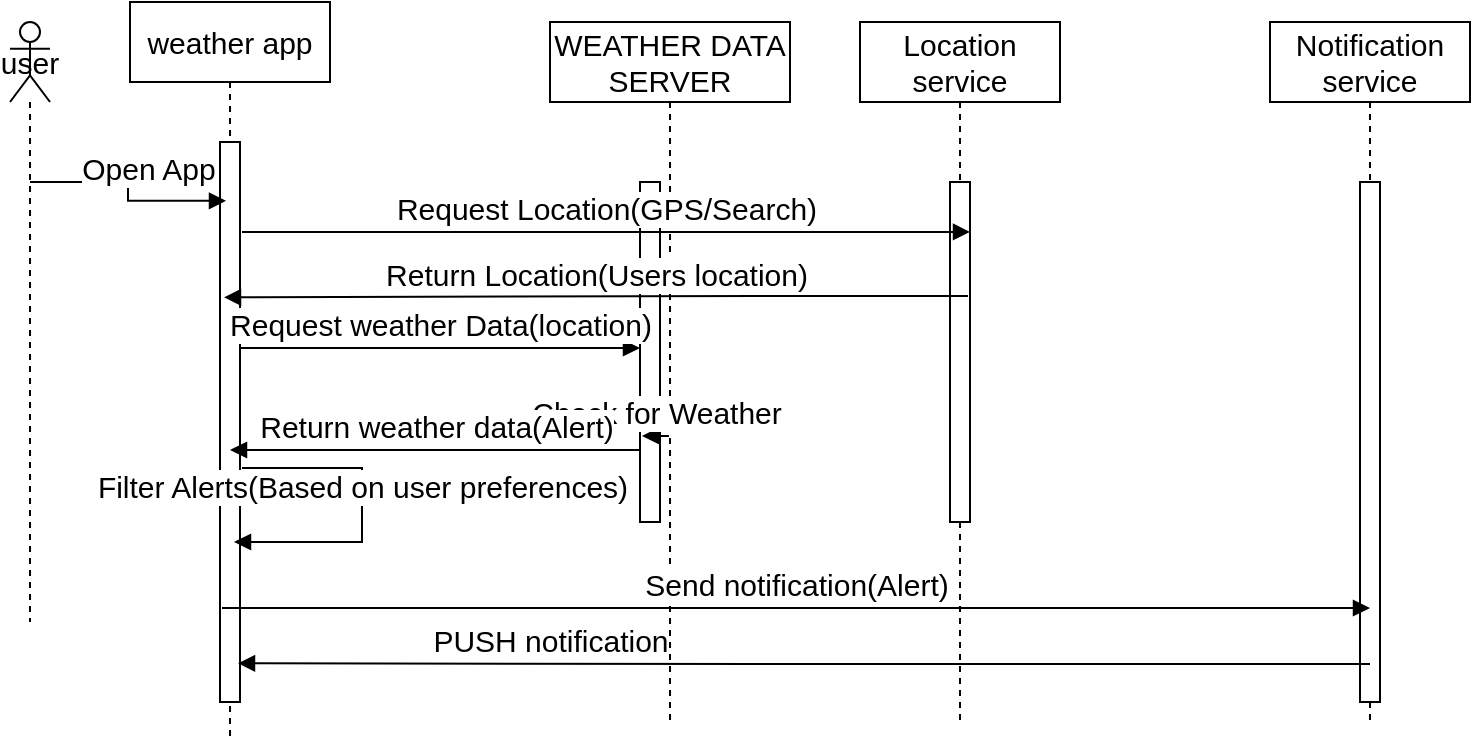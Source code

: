 <mxfile version="24.7.17">
  <diagram name="Page-1" id="2YBvvXClWsGukQMizWep">
    <mxGraphModel dx="2096" dy="533" grid="1" gridSize="10" guides="1" tooltips="1" connect="1" arrows="1" fold="1" page="1" pageScale="1" pageWidth="850" pageHeight="1100" math="0" shadow="0">
      <root>
        <mxCell id="0" />
        <mxCell id="1" parent="0" />
        <mxCell id="aM9ryv3xv72pqoxQDRHE-1" value="weather app" style="shape=umlLifeline;perimeter=lifelinePerimeter;whiteSpace=wrap;html=1;container=0;dropTarget=0;collapsible=0;recursiveResize=0;outlineConnect=0;portConstraint=eastwest;newEdgeStyle={&quot;edgeStyle&quot;:&quot;elbowEdgeStyle&quot;,&quot;elbow&quot;:&quot;vertical&quot;,&quot;curved&quot;:0,&quot;rounded&quot;:0};fontSize=15;" parent="1" vertex="1">
          <mxGeometry x="10" y="30" width="100" height="370" as="geometry" />
        </mxCell>
        <mxCell id="aM9ryv3xv72pqoxQDRHE-2" value="" style="html=1;points=[];perimeter=orthogonalPerimeter;outlineConnect=0;targetShapes=umlLifeline;portConstraint=eastwest;newEdgeStyle={&quot;edgeStyle&quot;:&quot;elbowEdgeStyle&quot;,&quot;elbow&quot;:&quot;vertical&quot;,&quot;curved&quot;:0,&quot;rounded&quot;:0};fontSize=15;" parent="aM9ryv3xv72pqoxQDRHE-1" vertex="1">
          <mxGeometry x="45" y="70" width="10" height="280" as="geometry" />
        </mxCell>
        <mxCell id="aM9ryv3xv72pqoxQDRHE-5" value="WEATHER DATA SERVER" style="shape=umlLifeline;perimeter=lifelinePerimeter;whiteSpace=wrap;html=1;container=0;dropTarget=0;collapsible=0;recursiveResize=0;outlineConnect=0;portConstraint=eastwest;newEdgeStyle={&quot;edgeStyle&quot;:&quot;elbowEdgeStyle&quot;,&quot;elbow&quot;:&quot;vertical&quot;,&quot;curved&quot;:0,&quot;rounded&quot;:0};fontSize=15;" parent="1" vertex="1">
          <mxGeometry x="220" y="40" width="120" height="350" as="geometry" />
        </mxCell>
        <mxCell id="aM9ryv3xv72pqoxQDRHE-6" value="" style="html=1;points=[];perimeter=orthogonalPerimeter;outlineConnect=0;targetShapes=umlLifeline;portConstraint=eastwest;newEdgeStyle={&quot;edgeStyle&quot;:&quot;elbowEdgeStyle&quot;,&quot;elbow&quot;:&quot;vertical&quot;,&quot;curved&quot;:0,&quot;rounded&quot;:0};fontSize=15;" parent="aM9ryv3xv72pqoxQDRHE-5" vertex="1">
          <mxGeometry x="45" y="80" width="10" height="170" as="geometry" />
        </mxCell>
        <mxCell id="nvIJeOLln7dTSAQlbLmN-25" value="Check for Weather" style="html=1;verticalAlign=bottom;endArrow=block;edgeStyle=elbowEdgeStyle;elbow=horizontal;curved=0;rounded=0;entryX=0.1;entryY=0.747;entryDx=0;entryDy=0;entryPerimeter=0;fontSize=15;" parent="aM9ryv3xv72pqoxQDRHE-5" source="aM9ryv3xv72pqoxQDRHE-5" target="aM9ryv3xv72pqoxQDRHE-6" edge="1">
          <mxGeometry relative="1" as="geometry">
            <mxPoint x="71" y="183" as="sourcePoint" />
            <Array as="points">
              <mxPoint x="110" y="170" />
            </Array>
            <mxPoint x="255.5" y="183" as="targetPoint" />
            <mxPoint as="offset" />
          </mxGeometry>
        </mxCell>
        <mxCell id="aM9ryv3xv72pqoxQDRHE-7" value="Request weather Data(location)" style="html=1;verticalAlign=bottom;endArrow=block;edgeStyle=elbowEdgeStyle;elbow=horizontal;curved=0;rounded=0;fontSize=15;" parent="1" edge="1">
          <mxGeometry relative="1" as="geometry">
            <mxPoint x="65" y="203" as="sourcePoint" />
            <Array as="points">
              <mxPoint x="180" y="203" />
            </Array>
            <mxPoint x="265" y="203" as="targetPoint" />
            <mxPoint as="offset" />
          </mxGeometry>
        </mxCell>
        <mxCell id="aM9ryv3xv72pqoxQDRHE-9" value="Return weather data(Alert)" style="html=1;verticalAlign=bottom;endArrow=block;edgeStyle=elbowEdgeStyle;elbow=vertical;curved=0;rounded=0;fontSize=15;" parent="1" target="aM9ryv3xv72pqoxQDRHE-1" edge="1">
          <mxGeometry relative="1" as="geometry">
            <mxPoint x="265" y="254" as="sourcePoint" />
            <Array as="points">
              <mxPoint x="190" y="254" />
            </Array>
            <mxPoint x="70" y="250" as="targetPoint" />
          </mxGeometry>
        </mxCell>
        <mxCell id="nvIJeOLln7dTSAQlbLmN-10" value="user" style="shape=umlLifeline;perimeter=lifelinePerimeter;whiteSpace=wrap;html=1;container=1;dropTarget=0;collapsible=0;recursiveResize=0;outlineConnect=0;portConstraint=eastwest;newEdgeStyle={&quot;curved&quot;:0,&quot;rounded&quot;:0};participant=umlActor;fontSize=15;" parent="1" vertex="1">
          <mxGeometry x="-50" y="40" width="20" height="300" as="geometry" />
        </mxCell>
        <mxCell id="nvIJeOLln7dTSAQlbLmN-16" value="Open App" style="html=1;verticalAlign=bottom;endArrow=block;edgeStyle=elbowEdgeStyle;elbow=horizontal;curved=0;rounded=0;entryX=0.3;entryY=0.105;entryDx=0;entryDy=0;entryPerimeter=0;fontSize=15;" parent="1" target="aM9ryv3xv72pqoxQDRHE-2" edge="1">
          <mxGeometry y="10" relative="1" as="geometry">
            <mxPoint x="-40" y="120" as="sourcePoint" />
            <Array as="points" />
            <mxPoint x="35" y="120" as="targetPoint" />
            <mxPoint as="offset" />
          </mxGeometry>
        </mxCell>
        <mxCell id="nvIJeOLln7dTSAQlbLmN-17" value="Location service" style="shape=umlLifeline;perimeter=lifelinePerimeter;whiteSpace=wrap;html=1;container=0;dropTarget=0;collapsible=0;recursiveResize=0;outlineConnect=0;portConstraint=eastwest;newEdgeStyle={&quot;edgeStyle&quot;:&quot;elbowEdgeStyle&quot;,&quot;elbow&quot;:&quot;vertical&quot;,&quot;curved&quot;:0,&quot;rounded&quot;:0};fontSize=15;" parent="1" vertex="1">
          <mxGeometry x="375" y="40" width="100" height="350" as="geometry" />
        </mxCell>
        <mxCell id="nvIJeOLln7dTSAQlbLmN-18" value="" style="html=1;points=[];perimeter=orthogonalPerimeter;outlineConnect=0;targetShapes=umlLifeline;portConstraint=eastwest;newEdgeStyle={&quot;edgeStyle&quot;:&quot;elbowEdgeStyle&quot;,&quot;elbow&quot;:&quot;vertical&quot;,&quot;curved&quot;:0,&quot;rounded&quot;:0};fontSize=15;" parent="nvIJeOLln7dTSAQlbLmN-17" vertex="1">
          <mxGeometry x="45" y="80" width="10" height="170" as="geometry" />
        </mxCell>
        <mxCell id="nvIJeOLln7dTSAQlbLmN-19" value="Notification service" style="shape=umlLifeline;perimeter=lifelinePerimeter;whiteSpace=wrap;html=1;container=0;dropTarget=0;collapsible=0;recursiveResize=0;outlineConnect=0;portConstraint=eastwest;newEdgeStyle={&quot;edgeStyle&quot;:&quot;elbowEdgeStyle&quot;,&quot;elbow&quot;:&quot;vertical&quot;,&quot;curved&quot;:0,&quot;rounded&quot;:0};fontSize=15;" parent="1" vertex="1">
          <mxGeometry x="580" y="40" width="100" height="350" as="geometry" />
        </mxCell>
        <mxCell id="nvIJeOLln7dTSAQlbLmN-20" value="" style="html=1;points=[];perimeter=orthogonalPerimeter;outlineConnect=0;targetShapes=umlLifeline;portConstraint=eastwest;newEdgeStyle={&quot;edgeStyle&quot;:&quot;elbowEdgeStyle&quot;,&quot;elbow&quot;:&quot;vertical&quot;,&quot;curved&quot;:0,&quot;rounded&quot;:0};fontSize=15;" parent="nvIJeOLln7dTSAQlbLmN-19" vertex="1">
          <mxGeometry x="45" y="80" width="10" height="260" as="geometry" />
        </mxCell>
        <mxCell id="nvIJeOLln7dTSAQlbLmN-21" value="Request Location(GPS/Search)" style="html=1;verticalAlign=bottom;endArrow=block;edgeStyle=elbowEdgeStyle;elbow=horizontal;curved=0;rounded=0;entryX=1;entryY=0.147;entryDx=0;entryDy=0;entryPerimeter=0;fontSize=15;" parent="1" target="nvIJeOLln7dTSAQlbLmN-18" edge="1">
          <mxGeometry relative="1" as="geometry">
            <mxPoint x="66" y="145" as="sourcePoint" />
            <Array as="points">
              <mxPoint x="181" y="62" />
            </Array>
            <mxPoint x="417" y="144.99" as="targetPoint" />
          </mxGeometry>
        </mxCell>
        <mxCell id="nvIJeOLln7dTSAQlbLmN-24" value="Return Location(Users location)" style="html=1;verticalAlign=bottom;endArrow=block;edgeStyle=elbowEdgeStyle;elbow=horizontal;curved=0;rounded=0;entryX=0.8;entryY=0.353;entryDx=0;entryDy=0;entryPerimeter=0;exitX=1.5;exitY=0.335;exitDx=0;exitDy=0;exitPerimeter=0;fontSize=15;" parent="1" edge="1">
          <mxGeometry x="0.001" relative="1" as="geometry">
            <mxPoint x="429" y="176.95" as="sourcePoint" />
            <Array as="points">
              <mxPoint x="324" y="213" />
            </Array>
            <mxPoint x="57" y="177.66" as="targetPoint" />
            <mxPoint as="offset" />
          </mxGeometry>
        </mxCell>
        <mxCell id="nvIJeOLln7dTSAQlbLmN-26" value="Filter Alerts(Based on user preferences)" style="html=1;verticalAlign=bottom;endArrow=block;edgeStyle=elbowEdgeStyle;elbow=horizontal;curved=0;rounded=0;entryX=0.1;entryY=0.747;entryDx=0;entryDy=0;entryPerimeter=0;fontSize=15;" parent="1" edge="1">
          <mxGeometry relative="1" as="geometry">
            <mxPoint x="66" y="263" as="sourcePoint" />
            <Array as="points">
              <mxPoint x="126" y="263" />
            </Array>
            <mxPoint x="62" y="300" as="targetPoint" />
            <mxPoint as="offset" />
          </mxGeometry>
        </mxCell>
        <mxCell id="nvIJeOLln7dTSAQlbLmN-28" value="Send notification(Alert)" style="html=1;verticalAlign=bottom;endArrow=block;edgeStyle=elbowEdgeStyle;elbow=horizontal;curved=0;rounded=0;fontSize=15;" parent="1" edge="1">
          <mxGeometry relative="1" as="geometry">
            <mxPoint x="56" y="333" as="sourcePoint" />
            <Array as="points">
              <mxPoint x="171" y="250" />
            </Array>
            <mxPoint x="630" y="333" as="targetPoint" />
          </mxGeometry>
        </mxCell>
        <mxCell id="nvIJeOLln7dTSAQlbLmN-30" value="PUSH notification" style="html=1;verticalAlign=bottom;endArrow=block;edgeStyle=elbowEdgeStyle;elbow=horizontal;curved=0;rounded=0;entryX=0.8;entryY=0.353;entryDx=0;entryDy=0;entryPerimeter=0;fontSize=15;" parent="1" edge="1">
          <mxGeometry x="0.449" relative="1" as="geometry">
            <mxPoint x="630" y="361" as="sourcePoint" />
            <Array as="points">
              <mxPoint x="331" y="396" />
            </Array>
            <mxPoint x="64" y="360.66" as="targetPoint" />
            <mxPoint as="offset" />
          </mxGeometry>
        </mxCell>
      </root>
    </mxGraphModel>
  </diagram>
</mxfile>
